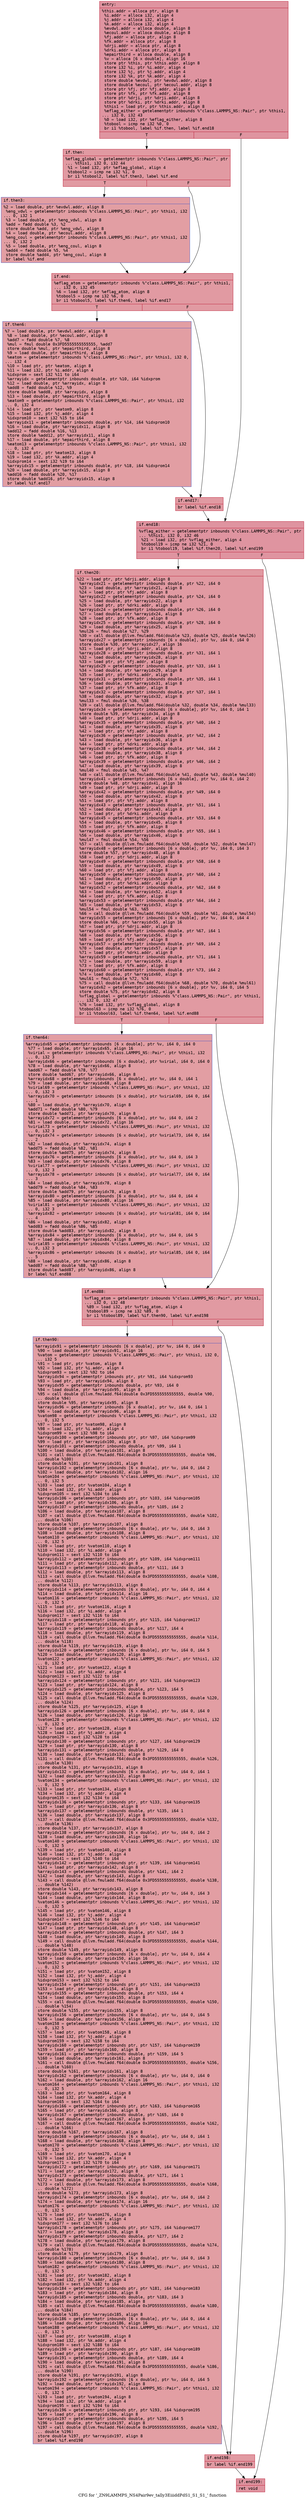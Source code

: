 digraph "CFG for '_ZN9LAMMPS_NS4Pair9ev_tally3EiiiddPdS1_S1_S1_' function" {
	label="CFG for '_ZN9LAMMPS_NS4Pair9ev_tally3EiiiddPdS1_S1_S1_' function";

	Node0x55f57330b3d0 [shape=record,color="#b70d28ff", style=filled, fillcolor="#b70d2870" fontname="Courier",label="{entry:\l|  %this.addr = alloca ptr, align 8\l  %i.addr = alloca i32, align 4\l  %j.addr = alloca i32, align 4\l  %k.addr = alloca i32, align 4\l  %evdwl.addr = alloca double, align 8\l  %ecoul.addr = alloca double, align 8\l  %fj.addr = alloca ptr, align 8\l  %fk.addr = alloca ptr, align 8\l  %drji.addr = alloca ptr, align 8\l  %drki.addr = alloca ptr, align 8\l  %epairthird = alloca double, align 8\l  %v = alloca [6 x double], align 16\l  store ptr %this, ptr %this.addr, align 8\l  store i32 %i, ptr %i.addr, align 4\l  store i32 %j, ptr %j.addr, align 4\l  store i32 %k, ptr %k.addr, align 4\l  store double %evdwl, ptr %evdwl.addr, align 8\l  store double %ecoul, ptr %ecoul.addr, align 8\l  store ptr %fj, ptr %fj.addr, align 8\l  store ptr %fk, ptr %fk.addr, align 8\l  store ptr %drji, ptr %drji.addr, align 8\l  store ptr %drki, ptr %drki.addr, align 8\l  %this1 = load ptr, ptr %this.addr, align 8\l  %eflag_either = getelementptr inbounds %\"class.LAMMPS_NS::Pair\", ptr %this1,\l... i32 0, i32 43\l  %0 = load i32, ptr %eflag_either, align 8\l  %tobool = icmp ne i32 %0, 0\l  br i1 %tobool, label %if.then, label %if.end18\l|{<s0>T|<s1>F}}"];
	Node0x55f57330b3d0:s0 -> Node0x55f57330f050[tooltip="entry -> if.then\nProbability 62.50%" ];
	Node0x55f57330b3d0:s1 -> Node0x55f57330f0c0[tooltip="entry -> if.end18\nProbability 37.50%" ];
	Node0x55f57330f050 [shape=record,color="#b70d28ff", style=filled, fillcolor="#bb1b2c70" fontname="Courier",label="{if.then:\l|  %eflag_global = getelementptr inbounds %\"class.LAMMPS_NS::Pair\", ptr\l... %this1, i32 0, i32 44\l  %1 = load i32, ptr %eflag_global, align 4\l  %tobool2 = icmp ne i32 %1, 0\l  br i1 %tobool2, label %if.then3, label %if.end\l|{<s0>T|<s1>F}}"];
	Node0x55f57330f050:s0 -> Node0x55f57330f380[tooltip="if.then -> if.then3\nProbability 62.50%" ];
	Node0x55f57330f050:s1 -> Node0x55f57330f400[tooltip="if.then -> if.end\nProbability 37.50%" ];
	Node0x55f57330f380 [shape=record,color="#3d50c3ff", style=filled, fillcolor="#be242e70" fontname="Courier",label="{if.then3:\l|  %2 = load double, ptr %evdwl.addr, align 8\l  %eng_vdwl = getelementptr inbounds %\"class.LAMMPS_NS::Pair\", ptr %this1, i32\l... 0, i32 1\l  %3 = load double, ptr %eng_vdwl, align 8\l  %add = fadd double %3, %2\l  store double %add, ptr %eng_vdwl, align 8\l  %4 = load double, ptr %ecoul.addr, align 8\l  %eng_coul = getelementptr inbounds %\"class.LAMMPS_NS::Pair\", ptr %this1, i32\l... 0, i32 2\l  %5 = load double, ptr %eng_coul, align 8\l  %add4 = fadd double %5, %4\l  store double %add4, ptr %eng_coul, align 8\l  br label %if.end\l}"];
	Node0x55f57330f380 -> Node0x55f57330f400[tooltip="if.then3 -> if.end\nProbability 100.00%" ];
	Node0x55f57330f400 [shape=record,color="#b70d28ff", style=filled, fillcolor="#bb1b2c70" fontname="Courier",label="{if.end:\l|  %eflag_atom = getelementptr inbounds %\"class.LAMMPS_NS::Pair\", ptr %this1,\l... i32 0, i32 45\l  %6 = load i32, ptr %eflag_atom, align 8\l  %tobool5 = icmp ne i32 %6, 0\l  br i1 %tobool5, label %if.then6, label %if.end17\l|{<s0>T|<s1>F}}"];
	Node0x55f57330f400:s0 -> Node0x55f57330fe30[tooltip="if.end -> if.then6\nProbability 62.50%" ];
	Node0x55f57330f400:s1 -> Node0x55f57330feb0[tooltip="if.end -> if.end17\nProbability 37.50%" ];
	Node0x55f57330fe30 [shape=record,color="#3d50c3ff", style=filled, fillcolor="#be242e70" fontname="Courier",label="{if.then6:\l|  %7 = load double, ptr %evdwl.addr, align 8\l  %8 = load double, ptr %ecoul.addr, align 8\l  %add7 = fadd double %7, %8\l  %mul = fmul double 0x3FD5555555555555, %add7\l  store double %mul, ptr %epairthird, align 8\l  %9 = load double, ptr %epairthird, align 8\l  %eatom = getelementptr inbounds %\"class.LAMMPS_NS::Pair\", ptr %this1, i32 0,\l... i32 4\l  %10 = load ptr, ptr %eatom, align 8\l  %11 = load i32, ptr %i.addr, align 4\l  %idxprom = sext i32 %11 to i64\l  %arrayidx = getelementptr inbounds double, ptr %10, i64 %idxprom\l  %12 = load double, ptr %arrayidx, align 8\l  %add8 = fadd double %12, %9\l  store double %add8, ptr %arrayidx, align 8\l  %13 = load double, ptr %epairthird, align 8\l  %eatom9 = getelementptr inbounds %\"class.LAMMPS_NS::Pair\", ptr %this1, i32\l... 0, i32 4\l  %14 = load ptr, ptr %eatom9, align 8\l  %15 = load i32, ptr %j.addr, align 4\l  %idxprom10 = sext i32 %15 to i64\l  %arrayidx11 = getelementptr inbounds double, ptr %14, i64 %idxprom10\l  %16 = load double, ptr %arrayidx11, align 8\l  %add12 = fadd double %16, %13\l  store double %add12, ptr %arrayidx11, align 8\l  %17 = load double, ptr %epairthird, align 8\l  %eatom13 = getelementptr inbounds %\"class.LAMMPS_NS::Pair\", ptr %this1, i32\l... 0, i32 4\l  %18 = load ptr, ptr %eatom13, align 8\l  %19 = load i32, ptr %k.addr, align 4\l  %idxprom14 = sext i32 %19 to i64\l  %arrayidx15 = getelementptr inbounds double, ptr %18, i64 %idxprom14\l  %20 = load double, ptr %arrayidx15, align 8\l  %add16 = fadd double %20, %17\l  store double %add16, ptr %arrayidx15, align 8\l  br label %if.end17\l}"];
	Node0x55f57330fe30 -> Node0x55f57330feb0[tooltip="if.then6 -> if.end17\nProbability 100.00%" ];
	Node0x55f57330feb0 [shape=record,color="#b70d28ff", style=filled, fillcolor="#bb1b2c70" fontname="Courier",label="{if.end17:\l|  br label %if.end18\l}"];
	Node0x55f57330feb0 -> Node0x55f57330f0c0[tooltip="if.end17 -> if.end18\nProbability 100.00%" ];
	Node0x55f57330f0c0 [shape=record,color="#b70d28ff", style=filled, fillcolor="#b70d2870" fontname="Courier",label="{if.end18:\l|  %vflag_either = getelementptr inbounds %\"class.LAMMPS_NS::Pair\", ptr\l... %this1, i32 0, i32 46\l  %21 = load i32, ptr %vflag_either, align 4\l  %tobool19 = icmp ne i32 %21, 0\l  br i1 %tobool19, label %if.then20, label %if.end199\l|{<s0>T|<s1>F}}"];
	Node0x55f57330f0c0:s0 -> Node0x55f5733119d0[tooltip="if.end18 -> if.then20\nProbability 62.50%" ];
	Node0x55f57330f0c0:s1 -> Node0x55f573311a50[tooltip="if.end18 -> if.end199\nProbability 37.50%" ];
	Node0x55f5733119d0 [shape=record,color="#b70d28ff", style=filled, fillcolor="#bb1b2c70" fontname="Courier",label="{if.then20:\l|  %22 = load ptr, ptr %drji.addr, align 8\l  %arrayidx21 = getelementptr inbounds double, ptr %22, i64 0\l  %23 = load double, ptr %arrayidx21, align 8\l  %24 = load ptr, ptr %fj.addr, align 8\l  %arrayidx22 = getelementptr inbounds double, ptr %24, i64 0\l  %25 = load double, ptr %arrayidx22, align 8\l  %26 = load ptr, ptr %drki.addr, align 8\l  %arrayidx24 = getelementptr inbounds double, ptr %26, i64 0\l  %27 = load double, ptr %arrayidx24, align 8\l  %28 = load ptr, ptr %fk.addr, align 8\l  %arrayidx25 = getelementptr inbounds double, ptr %28, i64 0\l  %29 = load double, ptr %arrayidx25, align 8\l  %mul26 = fmul double %27, %29\l  %30 = call double @llvm.fmuladd.f64(double %23, double %25, double %mul26)\l  %arrayidx27 = getelementptr inbounds [6 x double], ptr %v, i64 0, i64 0\l  store double %30, ptr %arrayidx27, align 16\l  %31 = load ptr, ptr %drji.addr, align 8\l  %arrayidx28 = getelementptr inbounds double, ptr %31, i64 1\l  %32 = load double, ptr %arrayidx28, align 8\l  %33 = load ptr, ptr %fj.addr, align 8\l  %arrayidx29 = getelementptr inbounds double, ptr %33, i64 1\l  %34 = load double, ptr %arrayidx29, align 8\l  %35 = load ptr, ptr %drki.addr, align 8\l  %arrayidx31 = getelementptr inbounds double, ptr %35, i64 1\l  %36 = load double, ptr %arrayidx31, align 8\l  %37 = load ptr, ptr %fk.addr, align 8\l  %arrayidx32 = getelementptr inbounds double, ptr %37, i64 1\l  %38 = load double, ptr %arrayidx32, align 8\l  %mul33 = fmul double %36, %38\l  %39 = call double @llvm.fmuladd.f64(double %32, double %34, double %mul33)\l  %arrayidx34 = getelementptr inbounds [6 x double], ptr %v, i64 0, i64 1\l  store double %39, ptr %arrayidx34, align 8\l  %40 = load ptr, ptr %drji.addr, align 8\l  %arrayidx35 = getelementptr inbounds double, ptr %40, i64 2\l  %41 = load double, ptr %arrayidx35, align 8\l  %42 = load ptr, ptr %fj.addr, align 8\l  %arrayidx36 = getelementptr inbounds double, ptr %42, i64 2\l  %43 = load double, ptr %arrayidx36, align 8\l  %44 = load ptr, ptr %drki.addr, align 8\l  %arrayidx38 = getelementptr inbounds double, ptr %44, i64 2\l  %45 = load double, ptr %arrayidx38, align 8\l  %46 = load ptr, ptr %fk.addr, align 8\l  %arrayidx39 = getelementptr inbounds double, ptr %46, i64 2\l  %47 = load double, ptr %arrayidx39, align 8\l  %mul40 = fmul double %45, %47\l  %48 = call double @llvm.fmuladd.f64(double %41, double %43, double %mul40)\l  %arrayidx41 = getelementptr inbounds [6 x double], ptr %v, i64 0, i64 2\l  store double %48, ptr %arrayidx41, align 16\l  %49 = load ptr, ptr %drji.addr, align 8\l  %arrayidx42 = getelementptr inbounds double, ptr %49, i64 0\l  %50 = load double, ptr %arrayidx42, align 8\l  %51 = load ptr, ptr %fj.addr, align 8\l  %arrayidx43 = getelementptr inbounds double, ptr %51, i64 1\l  %52 = load double, ptr %arrayidx43, align 8\l  %53 = load ptr, ptr %drki.addr, align 8\l  %arrayidx45 = getelementptr inbounds double, ptr %53, i64 0\l  %54 = load double, ptr %arrayidx45, align 8\l  %55 = load ptr, ptr %fk.addr, align 8\l  %arrayidx46 = getelementptr inbounds double, ptr %55, i64 1\l  %56 = load double, ptr %arrayidx46, align 8\l  %mul47 = fmul double %54, %56\l  %57 = call double @llvm.fmuladd.f64(double %50, double %52, double %mul47)\l  %arrayidx48 = getelementptr inbounds [6 x double], ptr %v, i64 0, i64 3\l  store double %57, ptr %arrayidx48, align 8\l  %58 = load ptr, ptr %drji.addr, align 8\l  %arrayidx49 = getelementptr inbounds double, ptr %58, i64 0\l  %59 = load double, ptr %arrayidx49, align 8\l  %60 = load ptr, ptr %fj.addr, align 8\l  %arrayidx50 = getelementptr inbounds double, ptr %60, i64 2\l  %61 = load double, ptr %arrayidx50, align 8\l  %62 = load ptr, ptr %drki.addr, align 8\l  %arrayidx52 = getelementptr inbounds double, ptr %62, i64 0\l  %63 = load double, ptr %arrayidx52, align 8\l  %64 = load ptr, ptr %fk.addr, align 8\l  %arrayidx53 = getelementptr inbounds double, ptr %64, i64 2\l  %65 = load double, ptr %arrayidx53, align 8\l  %mul54 = fmul double %63, %65\l  %66 = call double @llvm.fmuladd.f64(double %59, double %61, double %mul54)\l  %arrayidx55 = getelementptr inbounds [6 x double], ptr %v, i64 0, i64 4\l  store double %66, ptr %arrayidx55, align 16\l  %67 = load ptr, ptr %drji.addr, align 8\l  %arrayidx56 = getelementptr inbounds double, ptr %67, i64 1\l  %68 = load double, ptr %arrayidx56, align 8\l  %69 = load ptr, ptr %fj.addr, align 8\l  %arrayidx57 = getelementptr inbounds double, ptr %69, i64 2\l  %70 = load double, ptr %arrayidx57, align 8\l  %71 = load ptr, ptr %drki.addr, align 8\l  %arrayidx59 = getelementptr inbounds double, ptr %71, i64 1\l  %72 = load double, ptr %arrayidx59, align 8\l  %73 = load ptr, ptr %fk.addr, align 8\l  %arrayidx60 = getelementptr inbounds double, ptr %73, i64 2\l  %74 = load double, ptr %arrayidx60, align 8\l  %mul61 = fmul double %72, %74\l  %75 = call double @llvm.fmuladd.f64(double %68, double %70, double %mul61)\l  %arrayidx62 = getelementptr inbounds [6 x double], ptr %v, i64 0, i64 5\l  store double %75, ptr %arrayidx62, align 8\l  %vflag_global = getelementptr inbounds %\"class.LAMMPS_NS::Pair\", ptr %this1,\l... i32 0, i32 47\l  %76 = load i32, ptr %vflag_global, align 8\l  %tobool63 = icmp ne i32 %76, 0\l  br i1 %tobool63, label %if.then64, label %if.end88\l|{<s0>T|<s1>F}}"];
	Node0x55f5733119d0:s0 -> Node0x55f573316460[tooltip="if.then20 -> if.then64\nProbability 62.50%" ];
	Node0x55f5733119d0:s1 -> Node0x55f573310c40[tooltip="if.then20 -> if.end88\nProbability 37.50%" ];
	Node0x55f573316460 [shape=record,color="#3d50c3ff", style=filled, fillcolor="#be242e70" fontname="Courier",label="{if.then64:\l|  %arrayidx65 = getelementptr inbounds [6 x double], ptr %v, i64 0, i64 0\l  %77 = load double, ptr %arrayidx65, align 16\l  %virial = getelementptr inbounds %\"class.LAMMPS_NS::Pair\", ptr %this1, i32\l... 0, i32 3\l  %arrayidx66 = getelementptr inbounds [6 x double], ptr %virial, i64 0, i64 0\l  %78 = load double, ptr %arrayidx66, align 8\l  %add67 = fadd double %78, %77\l  store double %add67, ptr %arrayidx66, align 8\l  %arrayidx68 = getelementptr inbounds [6 x double], ptr %v, i64 0, i64 1\l  %79 = load double, ptr %arrayidx68, align 8\l  %virial69 = getelementptr inbounds %\"class.LAMMPS_NS::Pair\", ptr %this1, i32\l... 0, i32 3\l  %arrayidx70 = getelementptr inbounds [6 x double], ptr %virial69, i64 0, i64\l... 1\l  %80 = load double, ptr %arrayidx70, align 8\l  %add71 = fadd double %80, %79\l  store double %add71, ptr %arrayidx70, align 8\l  %arrayidx72 = getelementptr inbounds [6 x double], ptr %v, i64 0, i64 2\l  %81 = load double, ptr %arrayidx72, align 16\l  %virial73 = getelementptr inbounds %\"class.LAMMPS_NS::Pair\", ptr %this1, i32\l... 0, i32 3\l  %arrayidx74 = getelementptr inbounds [6 x double], ptr %virial73, i64 0, i64\l... 2\l  %82 = load double, ptr %arrayidx74, align 8\l  %add75 = fadd double %82, %81\l  store double %add75, ptr %arrayidx74, align 8\l  %arrayidx76 = getelementptr inbounds [6 x double], ptr %v, i64 0, i64 3\l  %83 = load double, ptr %arrayidx76, align 8\l  %virial77 = getelementptr inbounds %\"class.LAMMPS_NS::Pair\", ptr %this1, i32\l... 0, i32 3\l  %arrayidx78 = getelementptr inbounds [6 x double], ptr %virial77, i64 0, i64\l... 3\l  %84 = load double, ptr %arrayidx78, align 8\l  %add79 = fadd double %84, %83\l  store double %add79, ptr %arrayidx78, align 8\l  %arrayidx80 = getelementptr inbounds [6 x double], ptr %v, i64 0, i64 4\l  %85 = load double, ptr %arrayidx80, align 16\l  %virial81 = getelementptr inbounds %\"class.LAMMPS_NS::Pair\", ptr %this1, i32\l... 0, i32 3\l  %arrayidx82 = getelementptr inbounds [6 x double], ptr %virial81, i64 0, i64\l... 4\l  %86 = load double, ptr %arrayidx82, align 8\l  %add83 = fadd double %86, %85\l  store double %add83, ptr %arrayidx82, align 8\l  %arrayidx84 = getelementptr inbounds [6 x double], ptr %v, i64 0, i64 5\l  %87 = load double, ptr %arrayidx84, align 8\l  %virial85 = getelementptr inbounds %\"class.LAMMPS_NS::Pair\", ptr %this1, i32\l... 0, i32 3\l  %arrayidx86 = getelementptr inbounds [6 x double], ptr %virial85, i64 0, i64\l... 5\l  %88 = load double, ptr %arrayidx86, align 8\l  %add87 = fadd double %88, %87\l  store double %add87, ptr %arrayidx86, align 8\l  br label %if.end88\l}"];
	Node0x55f573316460 -> Node0x55f573310c40[tooltip="if.then64 -> if.end88\nProbability 100.00%" ];
	Node0x55f573310c40 [shape=record,color="#b70d28ff", style=filled, fillcolor="#bb1b2c70" fontname="Courier",label="{if.end88:\l|  %vflag_atom = getelementptr inbounds %\"class.LAMMPS_NS::Pair\", ptr %this1,\l... i32 0, i32 48\l  %89 = load i32, ptr %vflag_atom, align 4\l  %tobool89 = icmp ne i32 %89, 0\l  br i1 %tobool89, label %if.then90, label %if.end198\l|{<s0>T|<s1>F}}"];
	Node0x55f573310c40:s0 -> Node0x55f573318d20[tooltip="if.end88 -> if.then90\nProbability 62.50%" ];
	Node0x55f573310c40:s1 -> Node0x55f573318da0[tooltip="if.end88 -> if.end198\nProbability 37.50%" ];
	Node0x55f573318d20 [shape=record,color="#3d50c3ff", style=filled, fillcolor="#be242e70" fontname="Courier",label="{if.then90:\l|  %arrayidx91 = getelementptr inbounds [6 x double], ptr %v, i64 0, i64 0\l  %90 = load double, ptr %arrayidx91, align 16\l  %vatom = getelementptr inbounds %\"class.LAMMPS_NS::Pair\", ptr %this1, i32 0,\l... i32 5\l  %91 = load ptr, ptr %vatom, align 8\l  %92 = load i32, ptr %i.addr, align 4\l  %idxprom93 = sext i32 %92 to i64\l  %arrayidx94 = getelementptr inbounds ptr, ptr %91, i64 %idxprom93\l  %93 = load ptr, ptr %arrayidx94, align 8\l  %arrayidx95 = getelementptr inbounds double, ptr %93, i64 0\l  %94 = load double, ptr %arrayidx95, align 8\l  %95 = call double @llvm.fmuladd.f64(double 0x3FD5555555555555, double %90,\l... double %94)\l  store double %95, ptr %arrayidx95, align 8\l  %arrayidx96 = getelementptr inbounds [6 x double], ptr %v, i64 0, i64 1\l  %96 = load double, ptr %arrayidx96, align 8\l  %vatom98 = getelementptr inbounds %\"class.LAMMPS_NS::Pair\", ptr %this1, i32\l... 0, i32 5\l  %97 = load ptr, ptr %vatom98, align 8\l  %98 = load i32, ptr %i.addr, align 4\l  %idxprom99 = sext i32 %98 to i64\l  %arrayidx100 = getelementptr inbounds ptr, ptr %97, i64 %idxprom99\l  %99 = load ptr, ptr %arrayidx100, align 8\l  %arrayidx101 = getelementptr inbounds double, ptr %99, i64 1\l  %100 = load double, ptr %arrayidx101, align 8\l  %101 = call double @llvm.fmuladd.f64(double 0x3FD5555555555555, double %96,\l... double %100)\l  store double %101, ptr %arrayidx101, align 8\l  %arrayidx102 = getelementptr inbounds [6 x double], ptr %v, i64 0, i64 2\l  %102 = load double, ptr %arrayidx102, align 16\l  %vatom104 = getelementptr inbounds %\"class.LAMMPS_NS::Pair\", ptr %this1, i32\l... 0, i32 5\l  %103 = load ptr, ptr %vatom104, align 8\l  %104 = load i32, ptr %i.addr, align 4\l  %idxprom105 = sext i32 %104 to i64\l  %arrayidx106 = getelementptr inbounds ptr, ptr %103, i64 %idxprom105\l  %105 = load ptr, ptr %arrayidx106, align 8\l  %arrayidx107 = getelementptr inbounds double, ptr %105, i64 2\l  %106 = load double, ptr %arrayidx107, align 8\l  %107 = call double @llvm.fmuladd.f64(double 0x3FD5555555555555, double %102,\l... double %106)\l  store double %107, ptr %arrayidx107, align 8\l  %arrayidx108 = getelementptr inbounds [6 x double], ptr %v, i64 0, i64 3\l  %108 = load double, ptr %arrayidx108, align 8\l  %vatom110 = getelementptr inbounds %\"class.LAMMPS_NS::Pair\", ptr %this1, i32\l... 0, i32 5\l  %109 = load ptr, ptr %vatom110, align 8\l  %110 = load i32, ptr %i.addr, align 4\l  %idxprom111 = sext i32 %110 to i64\l  %arrayidx112 = getelementptr inbounds ptr, ptr %109, i64 %idxprom111\l  %111 = load ptr, ptr %arrayidx112, align 8\l  %arrayidx113 = getelementptr inbounds double, ptr %111, i64 3\l  %112 = load double, ptr %arrayidx113, align 8\l  %113 = call double @llvm.fmuladd.f64(double 0x3FD5555555555555, double %108,\l... double %112)\l  store double %113, ptr %arrayidx113, align 8\l  %arrayidx114 = getelementptr inbounds [6 x double], ptr %v, i64 0, i64 4\l  %114 = load double, ptr %arrayidx114, align 16\l  %vatom116 = getelementptr inbounds %\"class.LAMMPS_NS::Pair\", ptr %this1, i32\l... 0, i32 5\l  %115 = load ptr, ptr %vatom116, align 8\l  %116 = load i32, ptr %i.addr, align 4\l  %idxprom117 = sext i32 %116 to i64\l  %arrayidx118 = getelementptr inbounds ptr, ptr %115, i64 %idxprom117\l  %117 = load ptr, ptr %arrayidx118, align 8\l  %arrayidx119 = getelementptr inbounds double, ptr %117, i64 4\l  %118 = load double, ptr %arrayidx119, align 8\l  %119 = call double @llvm.fmuladd.f64(double 0x3FD5555555555555, double %114,\l... double %118)\l  store double %119, ptr %arrayidx119, align 8\l  %arrayidx120 = getelementptr inbounds [6 x double], ptr %v, i64 0, i64 5\l  %120 = load double, ptr %arrayidx120, align 8\l  %vatom122 = getelementptr inbounds %\"class.LAMMPS_NS::Pair\", ptr %this1, i32\l... 0, i32 5\l  %121 = load ptr, ptr %vatom122, align 8\l  %122 = load i32, ptr %i.addr, align 4\l  %idxprom123 = sext i32 %122 to i64\l  %arrayidx124 = getelementptr inbounds ptr, ptr %121, i64 %idxprom123\l  %123 = load ptr, ptr %arrayidx124, align 8\l  %arrayidx125 = getelementptr inbounds double, ptr %123, i64 5\l  %124 = load double, ptr %arrayidx125, align 8\l  %125 = call double @llvm.fmuladd.f64(double 0x3FD5555555555555, double %120,\l... double %124)\l  store double %125, ptr %arrayidx125, align 8\l  %arrayidx126 = getelementptr inbounds [6 x double], ptr %v, i64 0, i64 0\l  %126 = load double, ptr %arrayidx126, align 16\l  %vatom128 = getelementptr inbounds %\"class.LAMMPS_NS::Pair\", ptr %this1, i32\l... 0, i32 5\l  %127 = load ptr, ptr %vatom128, align 8\l  %128 = load i32, ptr %j.addr, align 4\l  %idxprom129 = sext i32 %128 to i64\l  %arrayidx130 = getelementptr inbounds ptr, ptr %127, i64 %idxprom129\l  %129 = load ptr, ptr %arrayidx130, align 8\l  %arrayidx131 = getelementptr inbounds double, ptr %129, i64 0\l  %130 = load double, ptr %arrayidx131, align 8\l  %131 = call double @llvm.fmuladd.f64(double 0x3FD5555555555555, double %126,\l... double %130)\l  store double %131, ptr %arrayidx131, align 8\l  %arrayidx132 = getelementptr inbounds [6 x double], ptr %v, i64 0, i64 1\l  %132 = load double, ptr %arrayidx132, align 8\l  %vatom134 = getelementptr inbounds %\"class.LAMMPS_NS::Pair\", ptr %this1, i32\l... 0, i32 5\l  %133 = load ptr, ptr %vatom134, align 8\l  %134 = load i32, ptr %j.addr, align 4\l  %idxprom135 = sext i32 %134 to i64\l  %arrayidx136 = getelementptr inbounds ptr, ptr %133, i64 %idxprom135\l  %135 = load ptr, ptr %arrayidx136, align 8\l  %arrayidx137 = getelementptr inbounds double, ptr %135, i64 1\l  %136 = load double, ptr %arrayidx137, align 8\l  %137 = call double @llvm.fmuladd.f64(double 0x3FD5555555555555, double %132,\l... double %136)\l  store double %137, ptr %arrayidx137, align 8\l  %arrayidx138 = getelementptr inbounds [6 x double], ptr %v, i64 0, i64 2\l  %138 = load double, ptr %arrayidx138, align 16\l  %vatom140 = getelementptr inbounds %\"class.LAMMPS_NS::Pair\", ptr %this1, i32\l... 0, i32 5\l  %139 = load ptr, ptr %vatom140, align 8\l  %140 = load i32, ptr %j.addr, align 4\l  %idxprom141 = sext i32 %140 to i64\l  %arrayidx142 = getelementptr inbounds ptr, ptr %139, i64 %idxprom141\l  %141 = load ptr, ptr %arrayidx142, align 8\l  %arrayidx143 = getelementptr inbounds double, ptr %141, i64 2\l  %142 = load double, ptr %arrayidx143, align 8\l  %143 = call double @llvm.fmuladd.f64(double 0x3FD5555555555555, double %138,\l... double %142)\l  store double %143, ptr %arrayidx143, align 8\l  %arrayidx144 = getelementptr inbounds [6 x double], ptr %v, i64 0, i64 3\l  %144 = load double, ptr %arrayidx144, align 8\l  %vatom146 = getelementptr inbounds %\"class.LAMMPS_NS::Pair\", ptr %this1, i32\l... 0, i32 5\l  %145 = load ptr, ptr %vatom146, align 8\l  %146 = load i32, ptr %j.addr, align 4\l  %idxprom147 = sext i32 %146 to i64\l  %arrayidx148 = getelementptr inbounds ptr, ptr %145, i64 %idxprom147\l  %147 = load ptr, ptr %arrayidx148, align 8\l  %arrayidx149 = getelementptr inbounds double, ptr %147, i64 3\l  %148 = load double, ptr %arrayidx149, align 8\l  %149 = call double @llvm.fmuladd.f64(double 0x3FD5555555555555, double %144,\l... double %148)\l  store double %149, ptr %arrayidx149, align 8\l  %arrayidx150 = getelementptr inbounds [6 x double], ptr %v, i64 0, i64 4\l  %150 = load double, ptr %arrayidx150, align 16\l  %vatom152 = getelementptr inbounds %\"class.LAMMPS_NS::Pair\", ptr %this1, i32\l... 0, i32 5\l  %151 = load ptr, ptr %vatom152, align 8\l  %152 = load i32, ptr %j.addr, align 4\l  %idxprom153 = sext i32 %152 to i64\l  %arrayidx154 = getelementptr inbounds ptr, ptr %151, i64 %idxprom153\l  %153 = load ptr, ptr %arrayidx154, align 8\l  %arrayidx155 = getelementptr inbounds double, ptr %153, i64 4\l  %154 = load double, ptr %arrayidx155, align 8\l  %155 = call double @llvm.fmuladd.f64(double 0x3FD5555555555555, double %150,\l... double %154)\l  store double %155, ptr %arrayidx155, align 8\l  %arrayidx156 = getelementptr inbounds [6 x double], ptr %v, i64 0, i64 5\l  %156 = load double, ptr %arrayidx156, align 8\l  %vatom158 = getelementptr inbounds %\"class.LAMMPS_NS::Pair\", ptr %this1, i32\l... 0, i32 5\l  %157 = load ptr, ptr %vatom158, align 8\l  %158 = load i32, ptr %j.addr, align 4\l  %idxprom159 = sext i32 %158 to i64\l  %arrayidx160 = getelementptr inbounds ptr, ptr %157, i64 %idxprom159\l  %159 = load ptr, ptr %arrayidx160, align 8\l  %arrayidx161 = getelementptr inbounds double, ptr %159, i64 5\l  %160 = load double, ptr %arrayidx161, align 8\l  %161 = call double @llvm.fmuladd.f64(double 0x3FD5555555555555, double %156,\l... double %160)\l  store double %161, ptr %arrayidx161, align 8\l  %arrayidx162 = getelementptr inbounds [6 x double], ptr %v, i64 0, i64 0\l  %162 = load double, ptr %arrayidx162, align 16\l  %vatom164 = getelementptr inbounds %\"class.LAMMPS_NS::Pair\", ptr %this1, i32\l... 0, i32 5\l  %163 = load ptr, ptr %vatom164, align 8\l  %164 = load i32, ptr %k.addr, align 4\l  %idxprom165 = sext i32 %164 to i64\l  %arrayidx166 = getelementptr inbounds ptr, ptr %163, i64 %idxprom165\l  %165 = load ptr, ptr %arrayidx166, align 8\l  %arrayidx167 = getelementptr inbounds double, ptr %165, i64 0\l  %166 = load double, ptr %arrayidx167, align 8\l  %167 = call double @llvm.fmuladd.f64(double 0x3FD5555555555555, double %162,\l... double %166)\l  store double %167, ptr %arrayidx167, align 8\l  %arrayidx168 = getelementptr inbounds [6 x double], ptr %v, i64 0, i64 1\l  %168 = load double, ptr %arrayidx168, align 8\l  %vatom170 = getelementptr inbounds %\"class.LAMMPS_NS::Pair\", ptr %this1, i32\l... 0, i32 5\l  %169 = load ptr, ptr %vatom170, align 8\l  %170 = load i32, ptr %k.addr, align 4\l  %idxprom171 = sext i32 %170 to i64\l  %arrayidx172 = getelementptr inbounds ptr, ptr %169, i64 %idxprom171\l  %171 = load ptr, ptr %arrayidx172, align 8\l  %arrayidx173 = getelementptr inbounds double, ptr %171, i64 1\l  %172 = load double, ptr %arrayidx173, align 8\l  %173 = call double @llvm.fmuladd.f64(double 0x3FD5555555555555, double %168,\l... double %172)\l  store double %173, ptr %arrayidx173, align 8\l  %arrayidx174 = getelementptr inbounds [6 x double], ptr %v, i64 0, i64 2\l  %174 = load double, ptr %arrayidx174, align 16\l  %vatom176 = getelementptr inbounds %\"class.LAMMPS_NS::Pair\", ptr %this1, i32\l... 0, i32 5\l  %175 = load ptr, ptr %vatom176, align 8\l  %176 = load i32, ptr %k.addr, align 4\l  %idxprom177 = sext i32 %176 to i64\l  %arrayidx178 = getelementptr inbounds ptr, ptr %175, i64 %idxprom177\l  %177 = load ptr, ptr %arrayidx178, align 8\l  %arrayidx179 = getelementptr inbounds double, ptr %177, i64 2\l  %178 = load double, ptr %arrayidx179, align 8\l  %179 = call double @llvm.fmuladd.f64(double 0x3FD5555555555555, double %174,\l... double %178)\l  store double %179, ptr %arrayidx179, align 8\l  %arrayidx180 = getelementptr inbounds [6 x double], ptr %v, i64 0, i64 3\l  %180 = load double, ptr %arrayidx180, align 8\l  %vatom182 = getelementptr inbounds %\"class.LAMMPS_NS::Pair\", ptr %this1, i32\l... 0, i32 5\l  %181 = load ptr, ptr %vatom182, align 8\l  %182 = load i32, ptr %k.addr, align 4\l  %idxprom183 = sext i32 %182 to i64\l  %arrayidx184 = getelementptr inbounds ptr, ptr %181, i64 %idxprom183\l  %183 = load ptr, ptr %arrayidx184, align 8\l  %arrayidx185 = getelementptr inbounds double, ptr %183, i64 3\l  %184 = load double, ptr %arrayidx185, align 8\l  %185 = call double @llvm.fmuladd.f64(double 0x3FD5555555555555, double %180,\l... double %184)\l  store double %185, ptr %arrayidx185, align 8\l  %arrayidx186 = getelementptr inbounds [6 x double], ptr %v, i64 0, i64 4\l  %186 = load double, ptr %arrayidx186, align 16\l  %vatom188 = getelementptr inbounds %\"class.LAMMPS_NS::Pair\", ptr %this1, i32\l... 0, i32 5\l  %187 = load ptr, ptr %vatom188, align 8\l  %188 = load i32, ptr %k.addr, align 4\l  %idxprom189 = sext i32 %188 to i64\l  %arrayidx190 = getelementptr inbounds ptr, ptr %187, i64 %idxprom189\l  %189 = load ptr, ptr %arrayidx190, align 8\l  %arrayidx191 = getelementptr inbounds double, ptr %189, i64 4\l  %190 = load double, ptr %arrayidx191, align 8\l  %191 = call double @llvm.fmuladd.f64(double 0x3FD5555555555555, double %186,\l... double %190)\l  store double %191, ptr %arrayidx191, align 8\l  %arrayidx192 = getelementptr inbounds [6 x double], ptr %v, i64 0, i64 5\l  %192 = load double, ptr %arrayidx192, align 8\l  %vatom194 = getelementptr inbounds %\"class.LAMMPS_NS::Pair\", ptr %this1, i32\l... 0, i32 5\l  %193 = load ptr, ptr %vatom194, align 8\l  %194 = load i32, ptr %k.addr, align 4\l  %idxprom195 = sext i32 %194 to i64\l  %arrayidx196 = getelementptr inbounds ptr, ptr %193, i64 %idxprom195\l  %195 = load ptr, ptr %arrayidx196, align 8\l  %arrayidx197 = getelementptr inbounds double, ptr %195, i64 5\l  %196 = load double, ptr %arrayidx197, align 8\l  %197 = call double @llvm.fmuladd.f64(double 0x3FD5555555555555, double %192,\l... double %196)\l  store double %197, ptr %arrayidx197, align 8\l  br label %if.end198\l}"];
	Node0x55f573318d20 -> Node0x55f573318da0[tooltip="if.then90 -> if.end198\nProbability 100.00%" ];
	Node0x55f573318da0 [shape=record,color="#b70d28ff", style=filled, fillcolor="#bb1b2c70" fontname="Courier",label="{if.end198:\l|  br label %if.end199\l}"];
	Node0x55f573318da0 -> Node0x55f573311a50[tooltip="if.end198 -> if.end199\nProbability 100.00%" ];
	Node0x55f573311a50 [shape=record,color="#b70d28ff", style=filled, fillcolor="#b70d2870" fontname="Courier",label="{if.end199:\l|  ret void\l}"];
}
